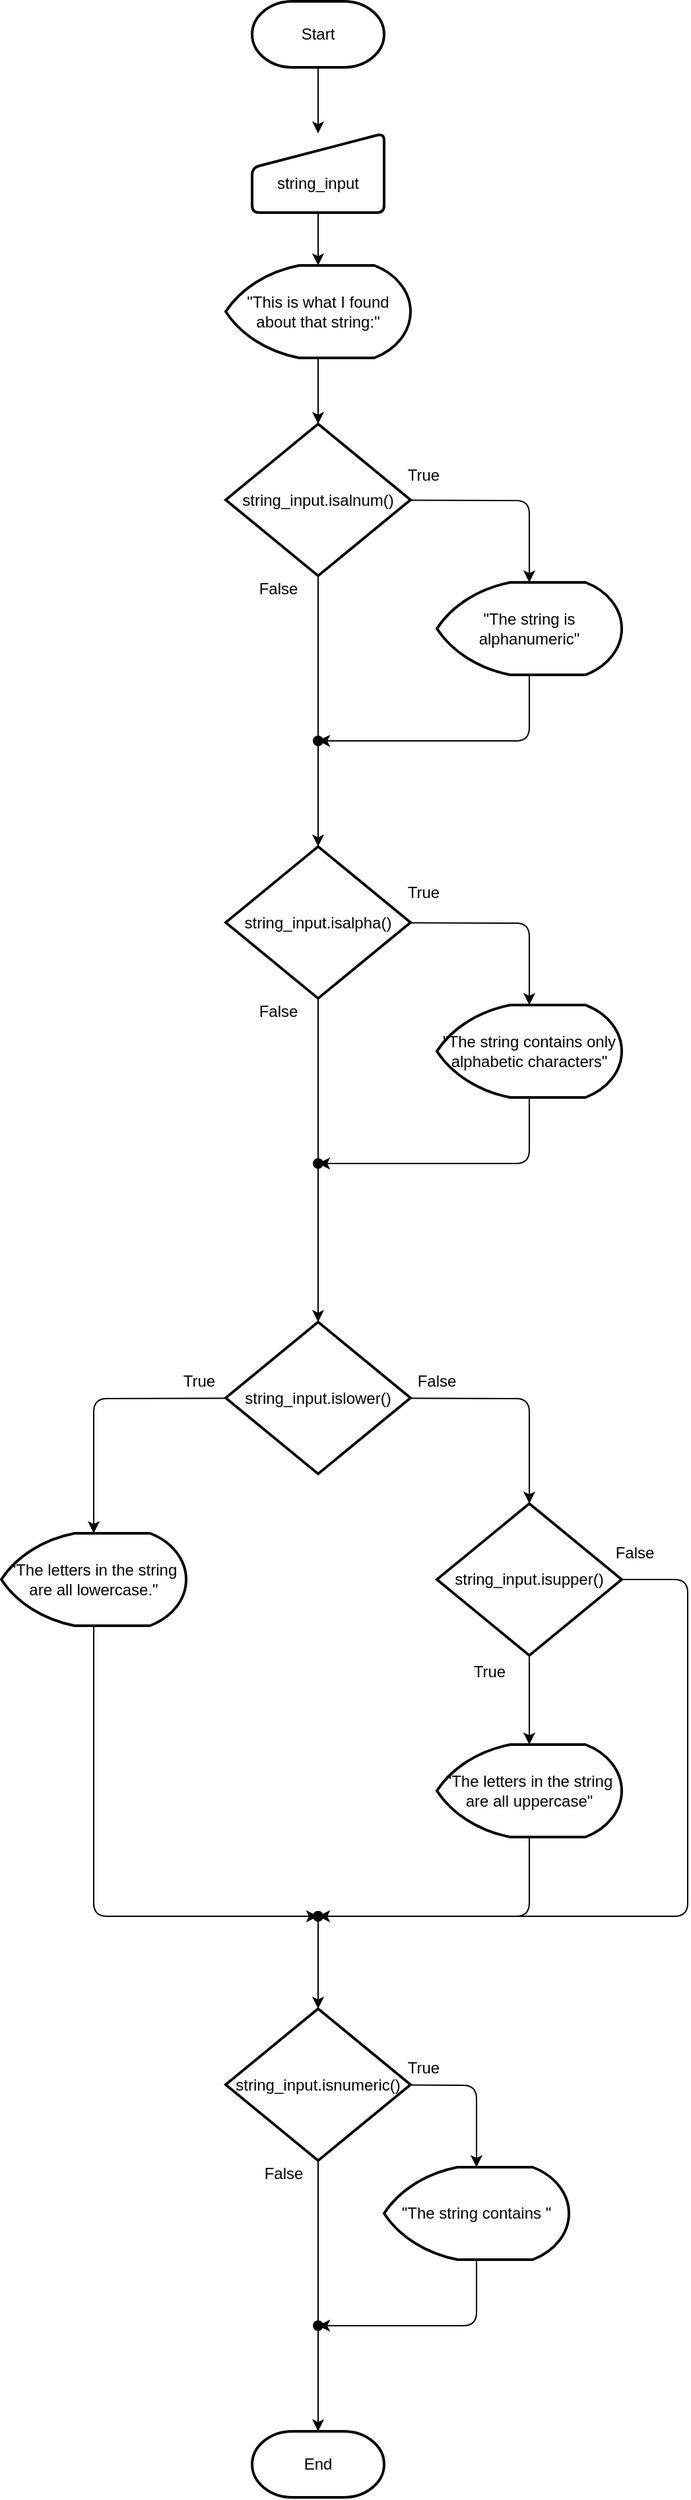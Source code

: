 <mxfile>
    <diagram id="8sYVU5Yba4IMF6giKu8Q" name="Page-1">
        <mxGraphModel dx="773" dy="405" grid="1" gridSize="10" guides="1" tooltips="1" connect="1" arrows="1" fold="1" page="1" pageScale="1" pageWidth="850" pageHeight="1100" math="0" shadow="0">
            <root>
                <mxCell id="0"/>
                <mxCell id="1" parent="0"/>
                <mxCell id="4" value="" style="edgeStyle=none;html=1;" parent="1" source="2" target="3" edge="1">
                    <mxGeometry relative="1" as="geometry"/>
                </mxCell>
                <mxCell id="2" value="Start" style="strokeWidth=2;html=1;shape=mxgraph.flowchart.terminator;whiteSpace=wrap;" parent="1" vertex="1">
                    <mxGeometry x="350" y="40" width="100" height="50" as="geometry"/>
                </mxCell>
                <mxCell id="6" value="" style="edgeStyle=none;html=1;" parent="1" source="3" target="5" edge="1">
                    <mxGeometry relative="1" as="geometry"/>
                </mxCell>
                <mxCell id="3" value="&lt;br&gt;string_input" style="html=1;strokeWidth=2;shape=manualInput;whiteSpace=wrap;rounded=1;size=26;arcSize=11;" parent="1" vertex="1">
                    <mxGeometry x="350" y="140" width="100" height="60" as="geometry"/>
                </mxCell>
                <mxCell id="8" value="" style="edgeStyle=none;html=1;" parent="1" source="5" target="7" edge="1">
                    <mxGeometry relative="1" as="geometry"/>
                </mxCell>
                <mxCell id="5" value="&quot;This is what I found about that string:&quot;" style="strokeWidth=2;html=1;shape=mxgraph.flowchart.display;whiteSpace=wrap;" parent="1" vertex="1">
                    <mxGeometry x="330" y="240" width="140" height="70" as="geometry"/>
                </mxCell>
                <mxCell id="10" value="" style="edgeStyle=none;html=1;" parent="1" source="7" target="9" edge="1">
                    <mxGeometry relative="1" as="geometry">
                        <Array as="points">
                            <mxPoint x="560" y="418"/>
                        </Array>
                    </mxGeometry>
                </mxCell>
                <mxCell id="16" value="" style="edgeStyle=none;html=1;startArrow=none;entryX=0.5;entryY=0;entryDx=0;entryDy=0;" parent="1" source="13" target="19" edge="1">
                    <mxGeometry relative="1" as="geometry">
                        <mxPoint x="400" y="690" as="targetPoint"/>
                    </mxGeometry>
                </mxCell>
                <mxCell id="7" value="string_input.isalnum()" style="rhombus;whiteSpace=wrap;html=1;strokeWidth=2;" parent="1" vertex="1">
                    <mxGeometry x="330" y="360" width="140" height="115" as="geometry"/>
                </mxCell>
                <mxCell id="14" value="" style="edgeStyle=none;html=1;" parent="1" source="9" target="13" edge="1">
                    <mxGeometry relative="1" as="geometry">
                        <Array as="points">
                            <mxPoint x="560" y="600"/>
                        </Array>
                    </mxGeometry>
                </mxCell>
                <mxCell id="9" value="&quot;The string is alphanumeric&quot;" style="strokeWidth=2;html=1;shape=mxgraph.flowchart.display;whiteSpace=wrap;" parent="1" vertex="1">
                    <mxGeometry x="490" y="480" width="140" height="70" as="geometry"/>
                </mxCell>
                <mxCell id="11" value="True" style="text;html=1;strokeColor=none;fillColor=none;align=center;verticalAlign=middle;whiteSpace=wrap;rounded=0;" parent="1" vertex="1">
                    <mxGeometry x="450" y="384" width="60" height="30" as="geometry"/>
                </mxCell>
                <mxCell id="17" value="False" style="text;html=1;strokeColor=none;fillColor=none;align=center;verticalAlign=middle;whiteSpace=wrap;rounded=0;" parent="1" vertex="1">
                    <mxGeometry x="340" y="470" width="60" height="30" as="geometry"/>
                </mxCell>
                <mxCell id="13" value="" style="shape=waypoint;sketch=0;size=6;pointerEvents=1;points=[];fillColor=default;resizable=0;rotatable=0;perimeter=centerPerimeter;snapToPoint=1;strokeWidth=2;" parent="1" vertex="1">
                    <mxGeometry x="380" y="580" width="40" height="40" as="geometry"/>
                </mxCell>
                <mxCell id="18" value="" style="edgeStyle=none;html=1;endArrow=none;" parent="1" source="7" target="13" edge="1">
                    <mxGeometry relative="1" as="geometry">
                        <mxPoint x="400" y="475" as="sourcePoint"/>
                        <mxPoint x="400" y="660" as="targetPoint"/>
                    </mxGeometry>
                </mxCell>
                <mxCell id="22" value="" style="edgeStyle=none;html=1;" parent="1" source="19" target="21" edge="1">
                    <mxGeometry relative="1" as="geometry">
                        <Array as="points">
                            <mxPoint x="560" y="738"/>
                        </Array>
                    </mxGeometry>
                </mxCell>
                <mxCell id="25" value="" style="edgeStyle=none;html=1;startArrow=none;" parent="1" source="26" target="24" edge="1">
                    <mxGeometry relative="1" as="geometry"/>
                </mxCell>
                <mxCell id="19" value="string_input.isalpha()" style="rhombus;whiteSpace=wrap;html=1;strokeWidth=2;" parent="1" vertex="1">
                    <mxGeometry x="330" y="680" width="140" height="115" as="geometry"/>
                </mxCell>
                <mxCell id="27" value="" style="edgeStyle=none;html=1;" parent="1" source="21" target="26" edge="1">
                    <mxGeometry relative="1" as="geometry">
                        <Array as="points">
                            <mxPoint x="560" y="920"/>
                        </Array>
                    </mxGeometry>
                </mxCell>
                <mxCell id="21" value="&quot;The string contains only alphabetic characters&quot;" style="strokeWidth=2;html=1;shape=mxgraph.flowchart.display;whiteSpace=wrap;" parent="1" vertex="1">
                    <mxGeometry x="490" y="800" width="140" height="70" as="geometry"/>
                </mxCell>
                <mxCell id="23" value="True" style="text;html=1;strokeColor=none;fillColor=none;align=center;verticalAlign=middle;whiteSpace=wrap;rounded=0;" parent="1" vertex="1">
                    <mxGeometry x="450" y="700" width="60" height="30" as="geometry"/>
                </mxCell>
                <mxCell id="31" value="" style="edgeStyle=none;html=1;" parent="1" source="24" target="30" edge="1">
                    <mxGeometry relative="1" as="geometry">
                        <Array as="points">
                            <mxPoint x="230" y="1098"/>
                        </Array>
                    </mxGeometry>
                </mxCell>
                <mxCell id="34" value="" style="edgeStyle=none;html=1;" parent="1" source="24" target="33" edge="1">
                    <mxGeometry relative="1" as="geometry">
                        <Array as="points">
                            <mxPoint x="560" y="1098"/>
                        </Array>
                    </mxGeometry>
                </mxCell>
                <mxCell id="24" value="string_input.islower()" style="rhombus;whiteSpace=wrap;html=1;strokeWidth=2;" parent="1" vertex="1">
                    <mxGeometry x="330" y="1040" width="140" height="115" as="geometry"/>
                </mxCell>
                <mxCell id="26" value="" style="shape=waypoint;sketch=0;size=6;pointerEvents=1;points=[];fillColor=default;resizable=0;rotatable=0;perimeter=centerPerimeter;snapToPoint=1;strokeWidth=2;" parent="1" vertex="1">
                    <mxGeometry x="380" y="900" width="40" height="40" as="geometry"/>
                </mxCell>
                <mxCell id="28" value="" style="edgeStyle=none;html=1;endArrow=none;" parent="1" source="19" target="26" edge="1">
                    <mxGeometry relative="1" as="geometry">
                        <mxPoint x="400" y="795" as="sourcePoint"/>
                        <mxPoint x="400" y="1040" as="targetPoint"/>
                    </mxGeometry>
                </mxCell>
                <mxCell id="29" value="False" style="text;html=1;strokeColor=none;fillColor=none;align=center;verticalAlign=middle;whiteSpace=wrap;rounded=0;" parent="1" vertex="1">
                    <mxGeometry x="340" y="790" width="60" height="30" as="geometry"/>
                </mxCell>
                <mxCell id="40" value="" style="edgeStyle=none;html=1;" parent="1" source="30" target="39" edge="1">
                    <mxGeometry relative="1" as="geometry">
                        <Array as="points">
                            <mxPoint x="230" y="1490"/>
                        </Array>
                    </mxGeometry>
                </mxCell>
                <mxCell id="30" value="&quot;The letters in the string are all lowercase.&quot;" style="strokeWidth=2;html=1;shape=mxgraph.flowchart.display;whiteSpace=wrap;" parent="1" vertex="1">
                    <mxGeometry x="160" y="1200" width="140" height="70" as="geometry"/>
                </mxCell>
                <mxCell id="32" value="True" style="text;html=1;strokeColor=none;fillColor=none;align=center;verticalAlign=middle;whiteSpace=wrap;rounded=0;" parent="1" vertex="1">
                    <mxGeometry x="280" y="1070" width="60" height="30" as="geometry"/>
                </mxCell>
                <mxCell id="37" value="" style="edgeStyle=none;html=1;" parent="1" source="33" target="36" edge="1">
                    <mxGeometry relative="1" as="geometry"/>
                </mxCell>
                <mxCell id="33" value="string_input.isupper()" style="rhombus;whiteSpace=wrap;html=1;strokeWidth=2;" parent="1" vertex="1">
                    <mxGeometry x="490" y="1177.5" width="140" height="115" as="geometry"/>
                </mxCell>
                <mxCell id="35" value="False" style="text;html=1;strokeColor=none;fillColor=none;align=center;verticalAlign=middle;whiteSpace=wrap;rounded=0;" parent="1" vertex="1">
                    <mxGeometry x="460" y="1070" width="60" height="30" as="geometry"/>
                </mxCell>
                <mxCell id="42" value="" style="edgeStyle=none;html=1;" parent="1" source="36" target="41" edge="1">
                    <mxGeometry relative="1" as="geometry">
                        <Array as="points">
                            <mxPoint x="560" y="1490"/>
                        </Array>
                    </mxGeometry>
                </mxCell>
                <mxCell id="36" value="&quot;The letters in the string are all uppercase&quot;" style="strokeWidth=2;html=1;shape=mxgraph.flowchart.display;whiteSpace=wrap;" parent="1" vertex="1">
                    <mxGeometry x="490" y="1360" width="140" height="70" as="geometry"/>
                </mxCell>
                <mxCell id="38" value="True" style="text;html=1;strokeColor=none;fillColor=none;align=center;verticalAlign=middle;whiteSpace=wrap;rounded=0;" parent="1" vertex="1">
                    <mxGeometry x="500" y="1290" width="60" height="30" as="geometry"/>
                </mxCell>
                <mxCell id="39" value="" style="shape=waypoint;sketch=0;size=6;pointerEvents=1;points=[];fillColor=default;resizable=0;rotatable=0;perimeter=centerPerimeter;snapToPoint=1;strokeWidth=2;" parent="1" vertex="1">
                    <mxGeometry x="380" y="1470" width="40" height="40" as="geometry"/>
                </mxCell>
                <mxCell id="49" value="" style="edgeStyle=none;html=1;" parent="1" source="41" target="47" edge="1">
                    <mxGeometry relative="1" as="geometry"/>
                </mxCell>
                <mxCell id="41" value="" style="shape=waypoint;sketch=0;size=6;pointerEvents=1;points=[];fillColor=default;resizable=0;rotatable=0;perimeter=centerPerimeter;snapToPoint=1;strokeWidth=2;" parent="1" vertex="1">
                    <mxGeometry x="380" y="1470" width="40" height="40" as="geometry"/>
                </mxCell>
                <mxCell id="45" value="" style="endArrow=none;html=1;entryX=1;entryY=0.5;entryDx=0;entryDy=0;" parent="1" target="33" edge="1">
                    <mxGeometry width="50" height="50" relative="1" as="geometry">
                        <mxPoint x="550" y="1490" as="sourcePoint"/>
                        <mxPoint x="590" y="1420" as="targetPoint"/>
                        <Array as="points">
                            <mxPoint x="680" y="1490"/>
                            <mxPoint x="680" y="1235"/>
                        </Array>
                    </mxGeometry>
                </mxCell>
                <mxCell id="46" value="False" style="text;html=1;strokeColor=none;fillColor=none;align=center;verticalAlign=middle;whiteSpace=wrap;rounded=0;" parent="1" vertex="1">
                    <mxGeometry x="610" y="1200" width="60" height="30" as="geometry"/>
                </mxCell>
                <mxCell id="51" value="" style="edgeStyle=none;html=1;" parent="1" source="47" target="50" edge="1">
                    <mxGeometry relative="1" as="geometry">
                        <Array as="points">
                            <mxPoint x="520" y="1618"/>
                        </Array>
                    </mxGeometry>
                </mxCell>
                <mxCell id="54" value="" style="edgeStyle=none;html=1;startArrow=none;" parent="1" source="55" target="53" edge="1">
                    <mxGeometry relative="1" as="geometry"/>
                </mxCell>
                <mxCell id="47" value="string_input.isnumeric()" style="rhombus;whiteSpace=wrap;html=1;strokeWidth=2;" parent="1" vertex="1">
                    <mxGeometry x="330" y="1560" width="140" height="115" as="geometry"/>
                </mxCell>
                <mxCell id="56" value="" style="edgeStyle=none;html=1;" parent="1" source="50" target="55" edge="1">
                    <mxGeometry relative="1" as="geometry">
                        <Array as="points">
                            <mxPoint x="520" y="1800"/>
                        </Array>
                    </mxGeometry>
                </mxCell>
                <mxCell id="50" value="&quot;The string contains &quot;" style="strokeWidth=2;html=1;shape=mxgraph.flowchart.display;whiteSpace=wrap;" parent="1" vertex="1">
                    <mxGeometry x="450" y="1680" width="140" height="70" as="geometry"/>
                </mxCell>
                <mxCell id="52" value="True" style="text;html=1;strokeColor=none;fillColor=none;align=center;verticalAlign=middle;whiteSpace=wrap;rounded=0;" parent="1" vertex="1">
                    <mxGeometry x="450" y="1590" width="60" height="30" as="geometry"/>
                </mxCell>
                <mxCell id="53" value="End" style="strokeWidth=2;html=1;shape=mxgraph.flowchart.terminator;whiteSpace=wrap;" parent="1" vertex="1">
                    <mxGeometry x="350" y="1880" width="100" height="50" as="geometry"/>
                </mxCell>
                <mxCell id="55" value="" style="shape=waypoint;sketch=0;size=6;pointerEvents=1;points=[];fillColor=default;resizable=0;rotatable=0;perimeter=centerPerimeter;snapToPoint=1;strokeWidth=2;" parent="1" vertex="1">
                    <mxGeometry x="380" y="1780" width="40" height="40" as="geometry"/>
                </mxCell>
                <mxCell id="57" value="" style="edgeStyle=none;html=1;endArrow=none;" parent="1" source="47" target="55" edge="1">
                    <mxGeometry relative="1" as="geometry">
                        <mxPoint x="400" y="1675" as="sourcePoint"/>
                        <mxPoint x="400" y="1880" as="targetPoint"/>
                    </mxGeometry>
                </mxCell>
                <mxCell id="58" value="False" style="text;html=1;strokeColor=none;fillColor=none;align=center;verticalAlign=middle;whiteSpace=wrap;rounded=0;" parent="1" vertex="1">
                    <mxGeometry x="344" y="1670" width="60" height="30" as="geometry"/>
                </mxCell>
            </root>
        </mxGraphModel>
    </diagram>
</mxfile>